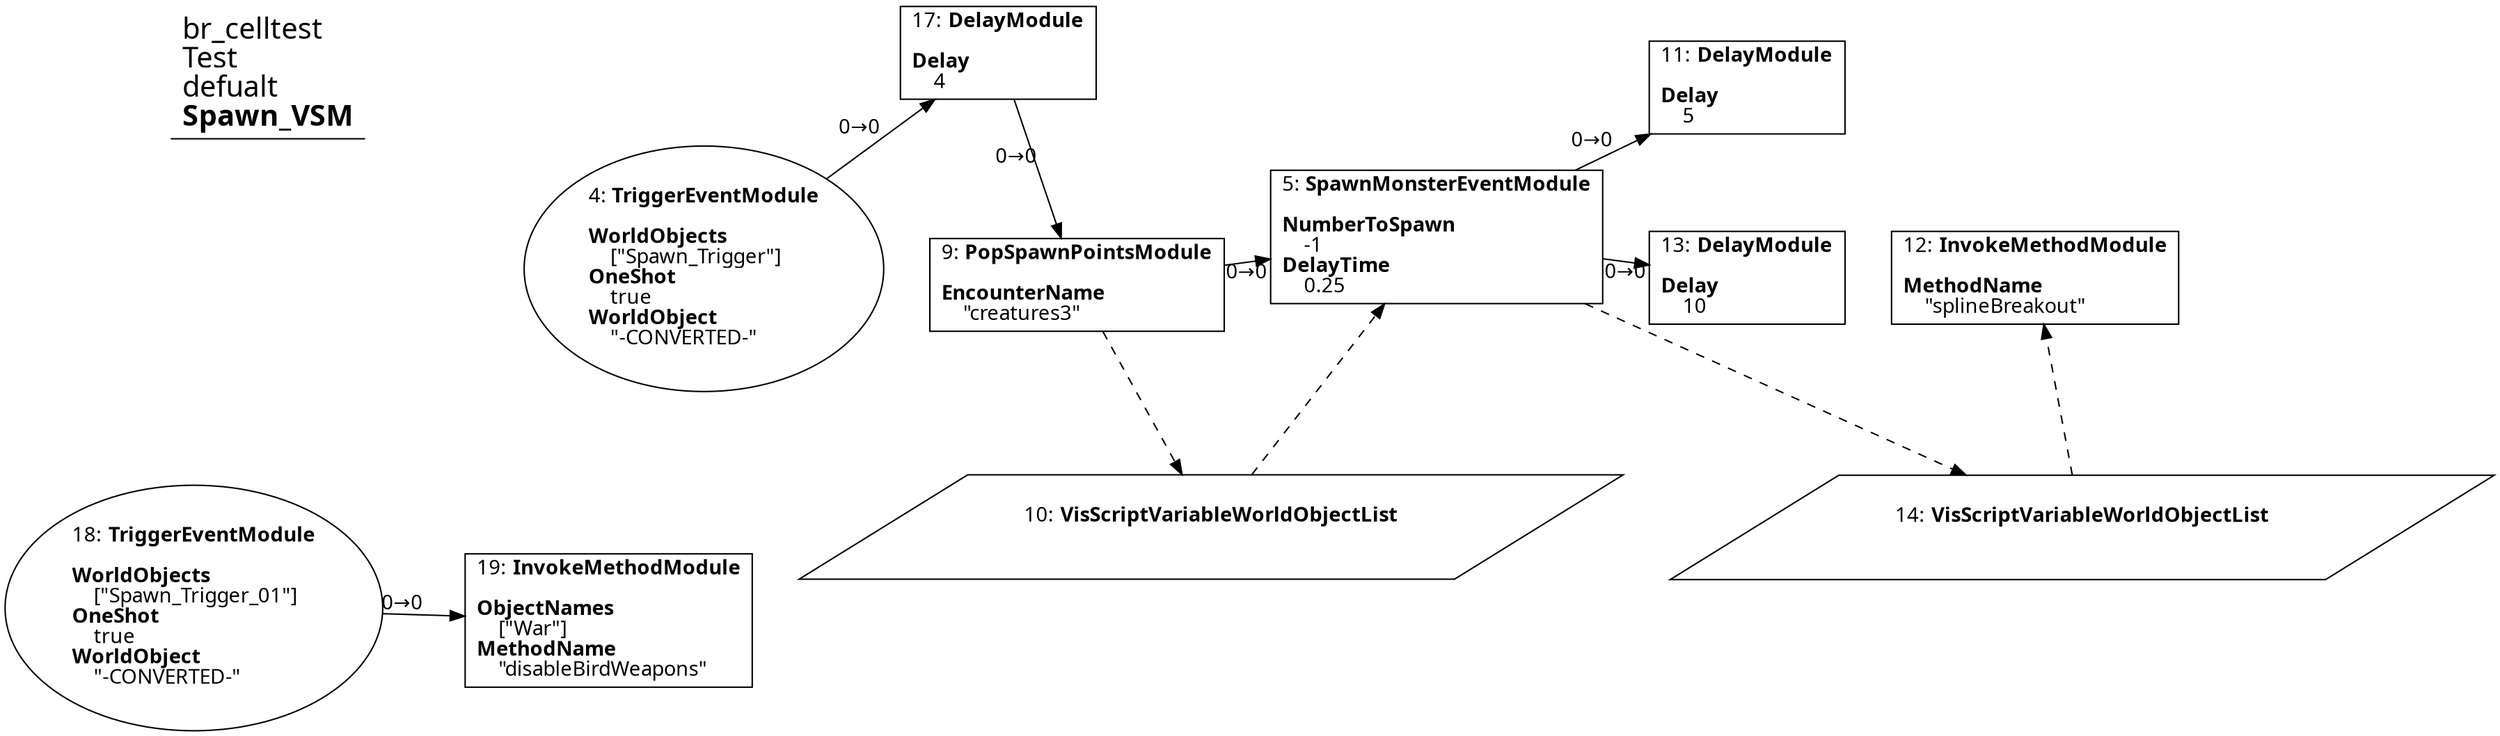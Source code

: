 digraph {
    layout = fdp;
    overlap = prism;
    sep = "+16";
    splines = spline;

    node [ shape = box ];

    graph [ fontname = "Segoe UI" ];
    node [ fontname = "Segoe UI" ];
    edge [ fontname = "Segoe UI" ];

    4 [ label = <4: <b>TriggerEventModule</b><br/><br/><b>WorldObjects</b><br align="left"/>    [&quot;Spawn_Trigger&quot;]<br align="left"/><b>OneShot</b><br align="left"/>    true<br align="left"/><b>WorldObject</b><br align="left"/>    &quot;-CONVERTED-&quot;<br align="left"/>> ];
    4 [ shape = oval ]
    4 [ pos = "0.224,-0.298!" ];
    4 -> 17 [ label = "0→0" ];

    5 [ label = <5: <b>SpawnMonsterEventModule</b><br/><br/><b>NumberToSpawn</b><br align="left"/>    -1<br align="left"/><b>DelayTime</b><br align="left"/>    0.25<br align="left"/>> ];
    5 [ pos = "0.98200005,-0.27400002!" ];
    5 -> 11 [ label = "0→0" ];
    5 -> 13 [ label = "0→0" ];
    10 -> 5 [ style = dashed ];
    5 -> 14 [ style = dashed ];

    9 [ label = <9: <b>PopSpawnPointsModule</b><br/><br/><b>EncounterName</b><br align="left"/>    &quot;creatures3&quot;<br align="left"/>> ];
    9 [ pos = "0.58000004,-0.314!" ];
    9 -> 5 [ label = "0→0" ];
    9 -> 10 [ style = dashed ];

    10 [ label = <10: <b>VisScriptVariableWorldObjectList</b><br/><br/>> ];
    10 [ shape = parallelogram ]
    10 [ pos = "0.791,-0.57600003!" ];

    11 [ label = <11: <b>DelayModule</b><br/><br/><b>Delay</b><br align="left"/>    5<br align="left"/>> ];
    11 [ pos = "1.2830001,-0.13000001!" ];

    12 [ label = <12: <b>InvokeMethodModule</b><br/><br/><b>MethodName</b><br align="left"/>    &quot;splineBreakout&quot;<br align="left"/>> ];
    12 [ pos = "1.4540001,-0.31300002!" ];
    14 -> 12 [ style = dashed ];

    13 [ label = <13: <b>DelayModule</b><br/><br/><b>Delay</b><br align="left"/>    10<br align="left"/>> ];
    13 [ pos = "1.279,-0.31300002!" ];

    14 [ label = <14: <b>VisScriptVariableWorldObjectList</b><br/><br/>> ];
    14 [ shape = parallelogram ]
    14 [ pos = "1.2550001,-0.57600003!" ];

    17 [ label = <17: <b>DelayModule</b><br/><br/><b>Delay</b><br align="left"/>    4<br align="left"/>> ];
    17 [ pos = "0.48000002,-0.10700001!" ];
    17 -> 9 [ label = "0→0" ];

    18 [ label = <18: <b>TriggerEventModule</b><br/><br/><b>WorldObjects</b><br align="left"/>    [&quot;Spawn_Trigger_01&quot;]<br align="left"/><b>OneShot</b><br align="left"/>    true<br align="left"/><b>WorldObject</b><br align="left"/>    &quot;-CONVERTED-&quot;<br align="left"/>> ];
    18 [ shape = oval ]
    18 [ pos = "-0.231,-0.647!" ];
    18 -> 19 [ label = "0→0" ];

    19 [ label = <19: <b>InvokeMethodModule</b><br/><br/><b>ObjectNames</b><br align="left"/>    [&quot;War&quot;]<br align="left"/><b>MethodName</b><br align="left"/>    &quot;disableBirdWeapons&quot;<br align="left"/>> ];
    19 [ pos = "0.27800003,-0.65500003!" ];

    title [ pos = "-0.23200001,-0.106000006!" ];
    title [ shape = underline ];
    title [ label = <<font point-size="20">br_celltest<br align="left"/>Test<br align="left"/>defualt<br align="left"/><b>Spawn_VSM</b><br align="left"/></font>> ];
}
